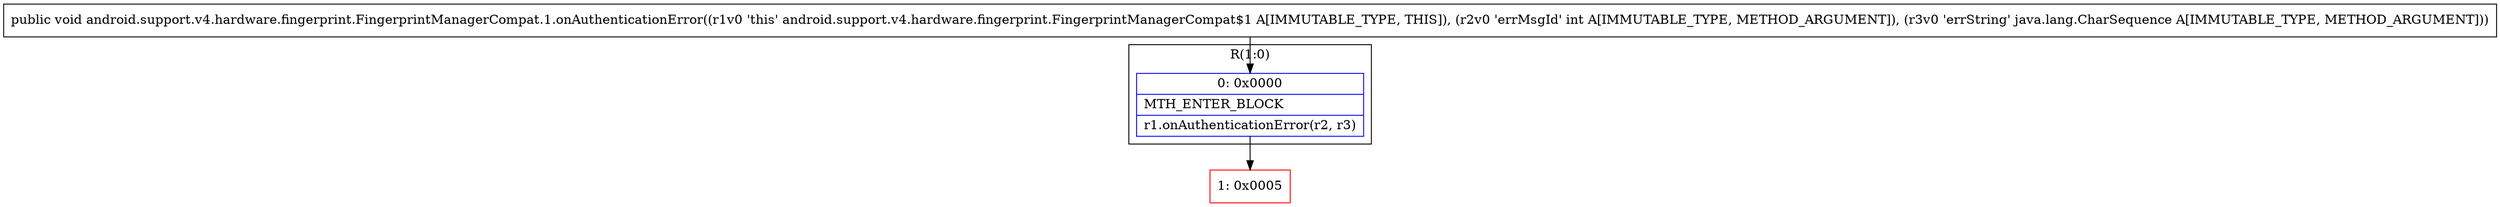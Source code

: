digraph "CFG forandroid.support.v4.hardware.fingerprint.FingerprintManagerCompat.1.onAuthenticationError(ILjava\/lang\/CharSequence;)V" {
subgraph cluster_Region_1459614193 {
label = "R(1:0)";
node [shape=record,color=blue];
Node_0 [shape=record,label="{0\:\ 0x0000|MTH_ENTER_BLOCK\l|r1.onAuthenticationError(r2, r3)\l}"];
}
Node_1 [shape=record,color=red,label="{1\:\ 0x0005}"];
MethodNode[shape=record,label="{public void android.support.v4.hardware.fingerprint.FingerprintManagerCompat.1.onAuthenticationError((r1v0 'this' android.support.v4.hardware.fingerprint.FingerprintManagerCompat$1 A[IMMUTABLE_TYPE, THIS]), (r2v0 'errMsgId' int A[IMMUTABLE_TYPE, METHOD_ARGUMENT]), (r3v0 'errString' java.lang.CharSequence A[IMMUTABLE_TYPE, METHOD_ARGUMENT])) }"];
MethodNode -> Node_0;
Node_0 -> Node_1;
}

